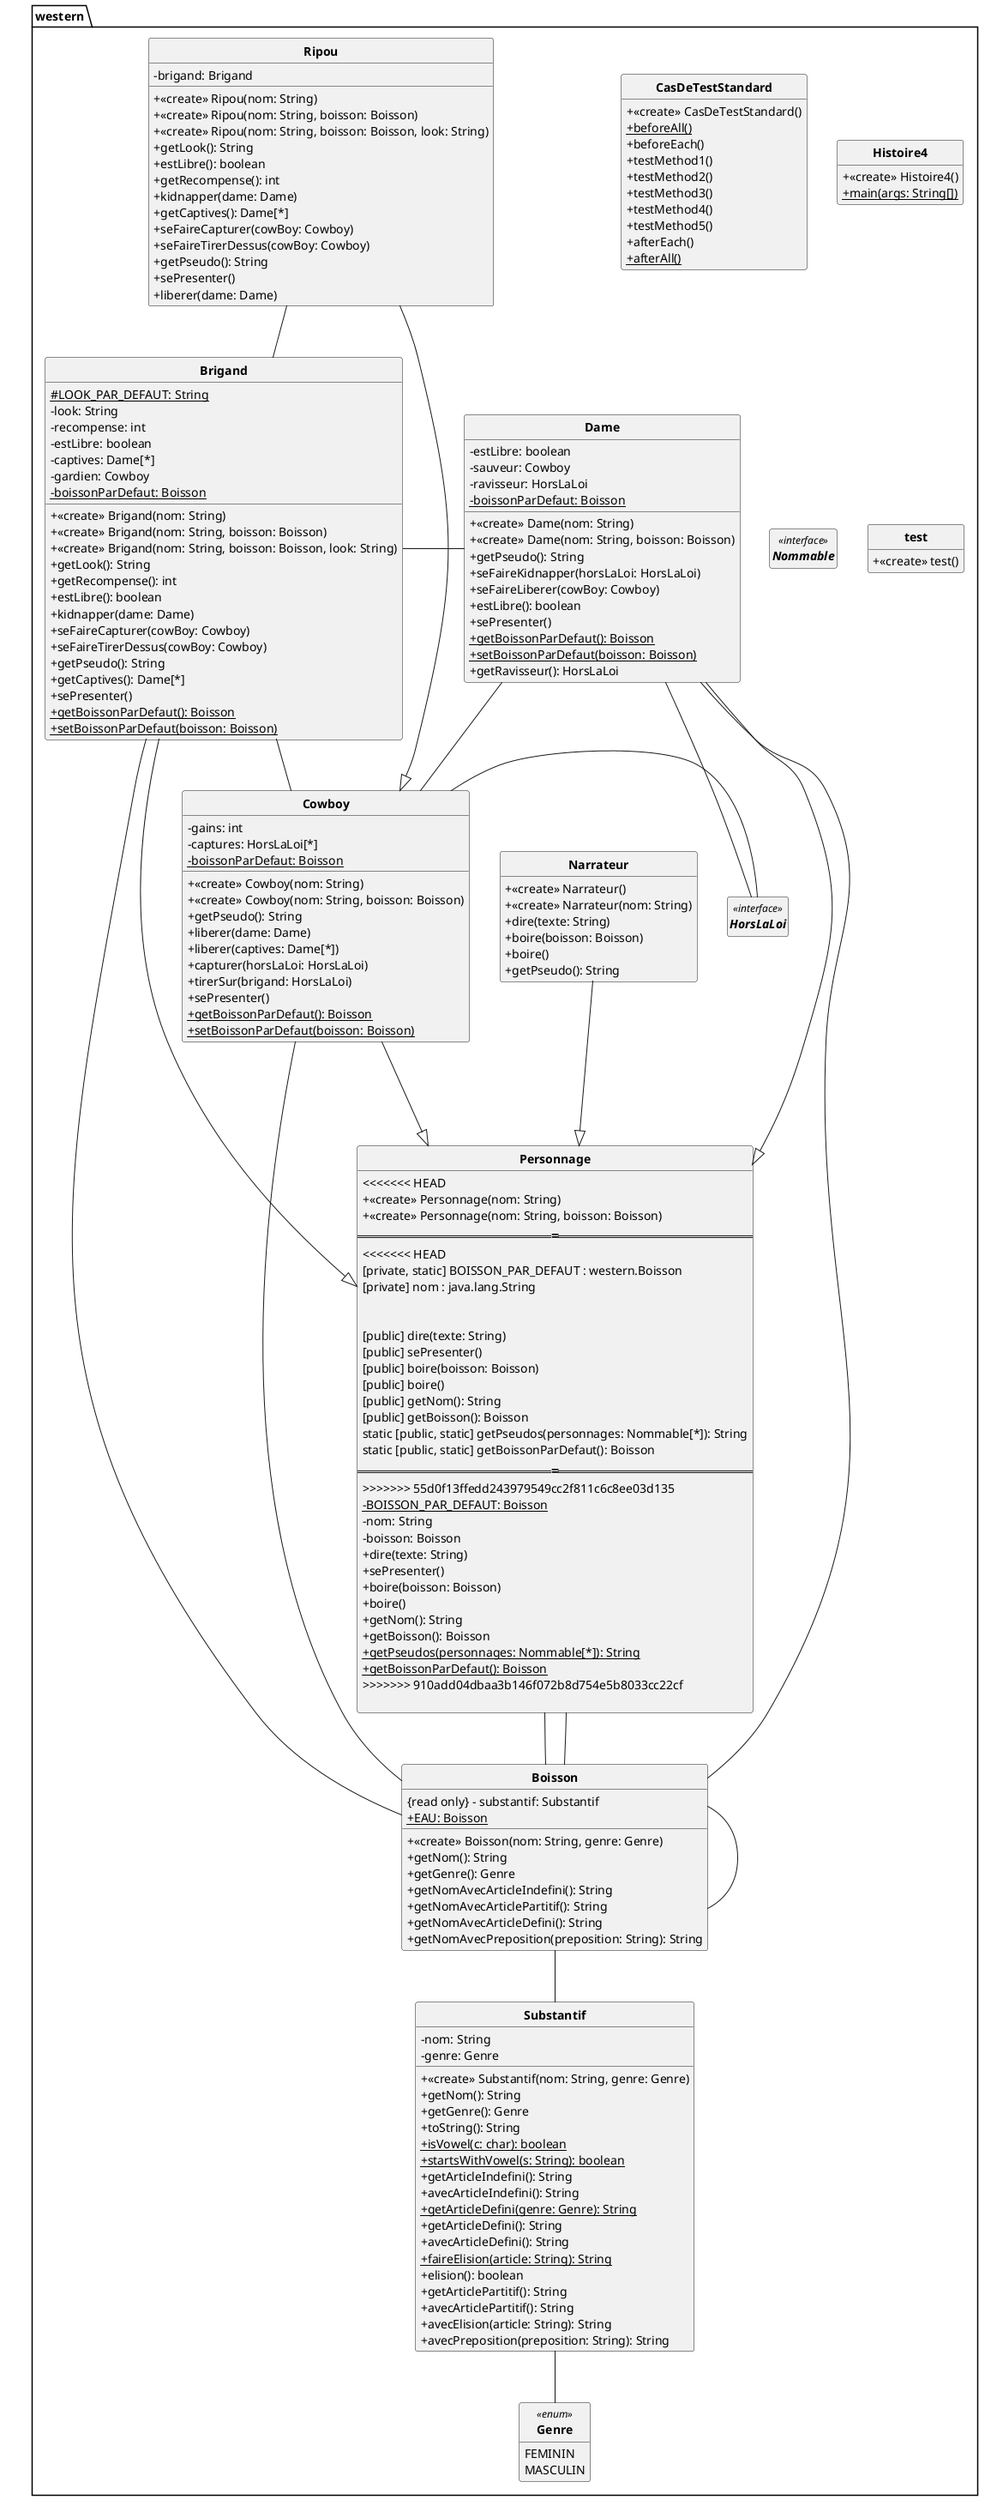 @startuml
'https://plantuml.com/class-diagram
skinparam style strictuml
skinparam classAttributeIconSize 0
skinparam classFontStyle Bold
hide empty members

'''DCA + 
Class western.Boisson{
+ <<create>> Boisson(nom: String, genre: Genre)
{read only} - substantif: Substantif
{static} + EAU: Boisson
+ getNom(): String
+ getGenre(): Genre
+ getNomAvecArticleIndefini(): String
+ getNomAvecArticlePartitif(): String
+ getNomAvecArticleDefini(): String
+ getNomAvecPreposition(preposition: String): String

}
western.Boisson -- western.Substantif
western.Boisson -- western.Boisson


Class western.Brigand{
+ <<create>> Brigand(nom: String)
+ <<create>> Brigand(nom: String, boisson: Boisson)
+ <<create>> Brigand(nom: String, boisson: Boisson, look: String)
{static} # LOOK_PAR_DEFAUT: String
- look: String
- recompense: int
- estLibre: boolean
- captives: Dame[*]
- gardien: Cowboy
+ getLook(): String
+ getRecompense(): int
+ estLibre(): boolean
+ kidnapper(dame: Dame)
+ seFaireCapturer(cowBoy: Cowboy)
+ seFaireTirerDessus(cowBoy: Cowboy)
+ getPseudo(): String
+ getCaptives(): Dame[*]
+ sePresenter()
{static} - boissonParDefaut: Boisson
{static} + getBoissonParDefaut(): Boisson
{static} + setBoissonParDefaut(boisson: Boisson)

}
western.Brigand - western.Dame
western.Brigand -- western.Cowboy
western.Brigand -- western.Boisson

western.Brigand ---|> western.Personnage
Class western.CasDeTestStandard{
+ <<create>> CasDeTestStandard()
{static} + beforeAll()
+ beforeEach()
+ testMethod1()
+ testMethod2()
+ testMethod3()
+ testMethod4()
+ testMethod5()
+ afterEach()
{static} + afterAll()

}


Class western.Cowboy{
+ <<create>> Cowboy(nom: String)
+ <<create>> Cowboy(nom: String, boisson: Boisson)
- gains: int
- captures: HorsLaLoi[*]
+ getPseudo(): String
+ liberer(dame: Dame)
+ liberer(captives: Dame[*])
+ capturer(horsLaLoi: HorsLaLoi)
+ tirerSur(brigand: HorsLaLoi)
+ sePresenter()
{static} - boissonParDefaut: Boisson
{static} + getBoissonParDefaut(): Boisson
{static} + setBoissonParDefaut(boisson: Boisson)

}
western.Cowboy - western.HorsLaLoi
western.Cowboy -- western.Boisson

western.Cowboy ---|> western.Personnage
Class western.Dame{
+ <<create>> Dame(nom: String)
+ <<create>> Dame(nom: String, boisson: Boisson)
- estLibre: boolean
- sauveur: Cowboy
- ravisseur: HorsLaLoi
+ getPseudo(): String
+ seFaireKidnapper(horsLaLoi: HorsLaLoi)
+ seFaireLiberer(cowBoy: Cowboy)
+ estLibre(): boolean
+ sePresenter()
{static} - boissonParDefaut: Boisson
{static} + getBoissonParDefaut(): Boisson
{static} + setBoissonParDefaut(boisson: Boisson)
+ getRavisseur(): HorsLaLoi

}
western.Dame -- western.Cowboy
western.Dame -- western.HorsLaLoi
western.Dame -- western.Boisson

western.Dame ---|> western.Personnage
Enum western.Genre<<enum>> {
FEMININ
MASCULIN

}
Class western.Histoire4{
+ <<create>> Histoire4()
{static} + main(args: String[])

}


Interface western.HorsLaLoi<<interface>> {
}
Class western.Narrateur{
+ <<create>> Narrateur()
+ <<create>> Narrateur(nom: String)
+ dire(texte: String)
+ boire(boisson: Boisson)
+ boire()
+ getPseudo(): String

}

western.Narrateur ---|> western.Personnage
Interface western.Nommable<<interface>> {
}
Class western.Personnage{
<<<<<<< HEAD
+ <<create>> Personnage(nom: String)
+ <<create>> Personnage(nom: String, boisson: Boisson)
=======
<<<<<<< HEAD
[private, static] BOISSON_PAR_DEFAUT : western.Boisson
[private] nom : java.lang.String


[public] dire(texte: String)
[public] sePresenter()
[public] boire(boisson: Boisson)
[public] boire()
[public] getNom(): String
[public] getBoisson(): Boisson
static [public, static] getPseudos(personnages: Nommable[*]): String
static [public, static] getBoissonParDefaut(): Boisson
=======
>>>>>>> 55d0f13ffedd243979549cc2f811c6c8ee03d135
{static} - BOISSON_PAR_DEFAUT: Boisson
- nom: String
- boisson: Boisson
+ dire(texte: String)
+ sePresenter()
+ boire(boisson: Boisson)
+ boire()
+ getNom(): String
+ getBoisson(): Boisson
{static} + getPseudos(personnages: Nommable[*]): String
{static} + getBoissonParDefaut(): Boisson
>>>>>>> 910add04dbaa3b146f072b8d754e5b8033cc22cf

}
western.Personnage -- western.Boisson
western.Personnage -- western.Boisson


Class western.Ripou{
+ <<create>> Ripou(nom: String)
+ <<create>> Ripou(nom: String, boisson: Boisson)
+ <<create>> Ripou(nom: String, boisson: Boisson, look: String)
- brigand: Brigand
+ getLook(): String
+ estLibre(): boolean
+ getRecompense(): int
+ kidnapper(dame: Dame)
+ getCaptives(): Dame[*]
+ seFaireCapturer(cowBoy: Cowboy)
+ seFaireTirerDessus(cowBoy: Cowboy)
+ getPseudo(): String
+ sePresenter()
+ liberer(dame: Dame)

}
western.Ripou -- western.Brigand

western.Ripou ---|> western.Cowboy
Class western.Substantif{
+ <<create>> Substantif(nom: String, genre: Genre)
- nom: String
- genre: Genre
+ getNom(): String
+ getGenre(): Genre
+ toString(): String
{static} + isVowel(c: char): boolean
{static} + startsWithVowel(s: String): boolean
+ getArticleIndefini(): String
+ avecArticleIndefini(): String
{static} + getArticleDefini(genre: Genre): String
+ getArticleDefini(): String
+ avecArticleDefini(): String
{static} + faireElision(article: String): String
+ elision(): boolean
+ getArticlePartitif(): String
+ avecArticlePartitif(): String
+ avecElision(article: String): String
+ avecPreposition(preposition: String): String

}
western.Substantif -- western.Genre


Class western.test{
+ <<create>> test()

}



@enduml


